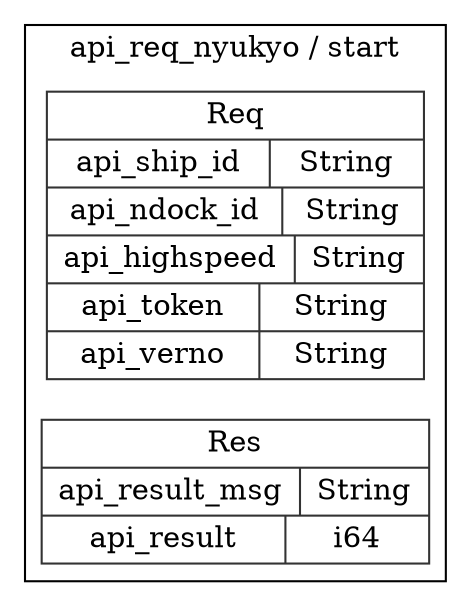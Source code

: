 digraph {
  rankdir=LR;
  subgraph cluster_0 {
    label="api_req_nyukyo / start";
    node [style="filled", color=white, style="solid", color=gray20];
    api_req_nyukyo__start__Req [label="<Req> Req  | { api_ship_id | <api_ship_id> String } | { api_ndock_id | <api_ndock_id> String } | { api_highspeed | <api_highspeed> String } | { api_token | <api_token> String } | { api_verno | <api_verno> String }", shape=record];
    api_req_nyukyo__start__Res [label="<Res> Res  | { api_result_msg | <api_result_msg> String } | { api_result | <api_result> i64 }", shape=record];
  }
}
